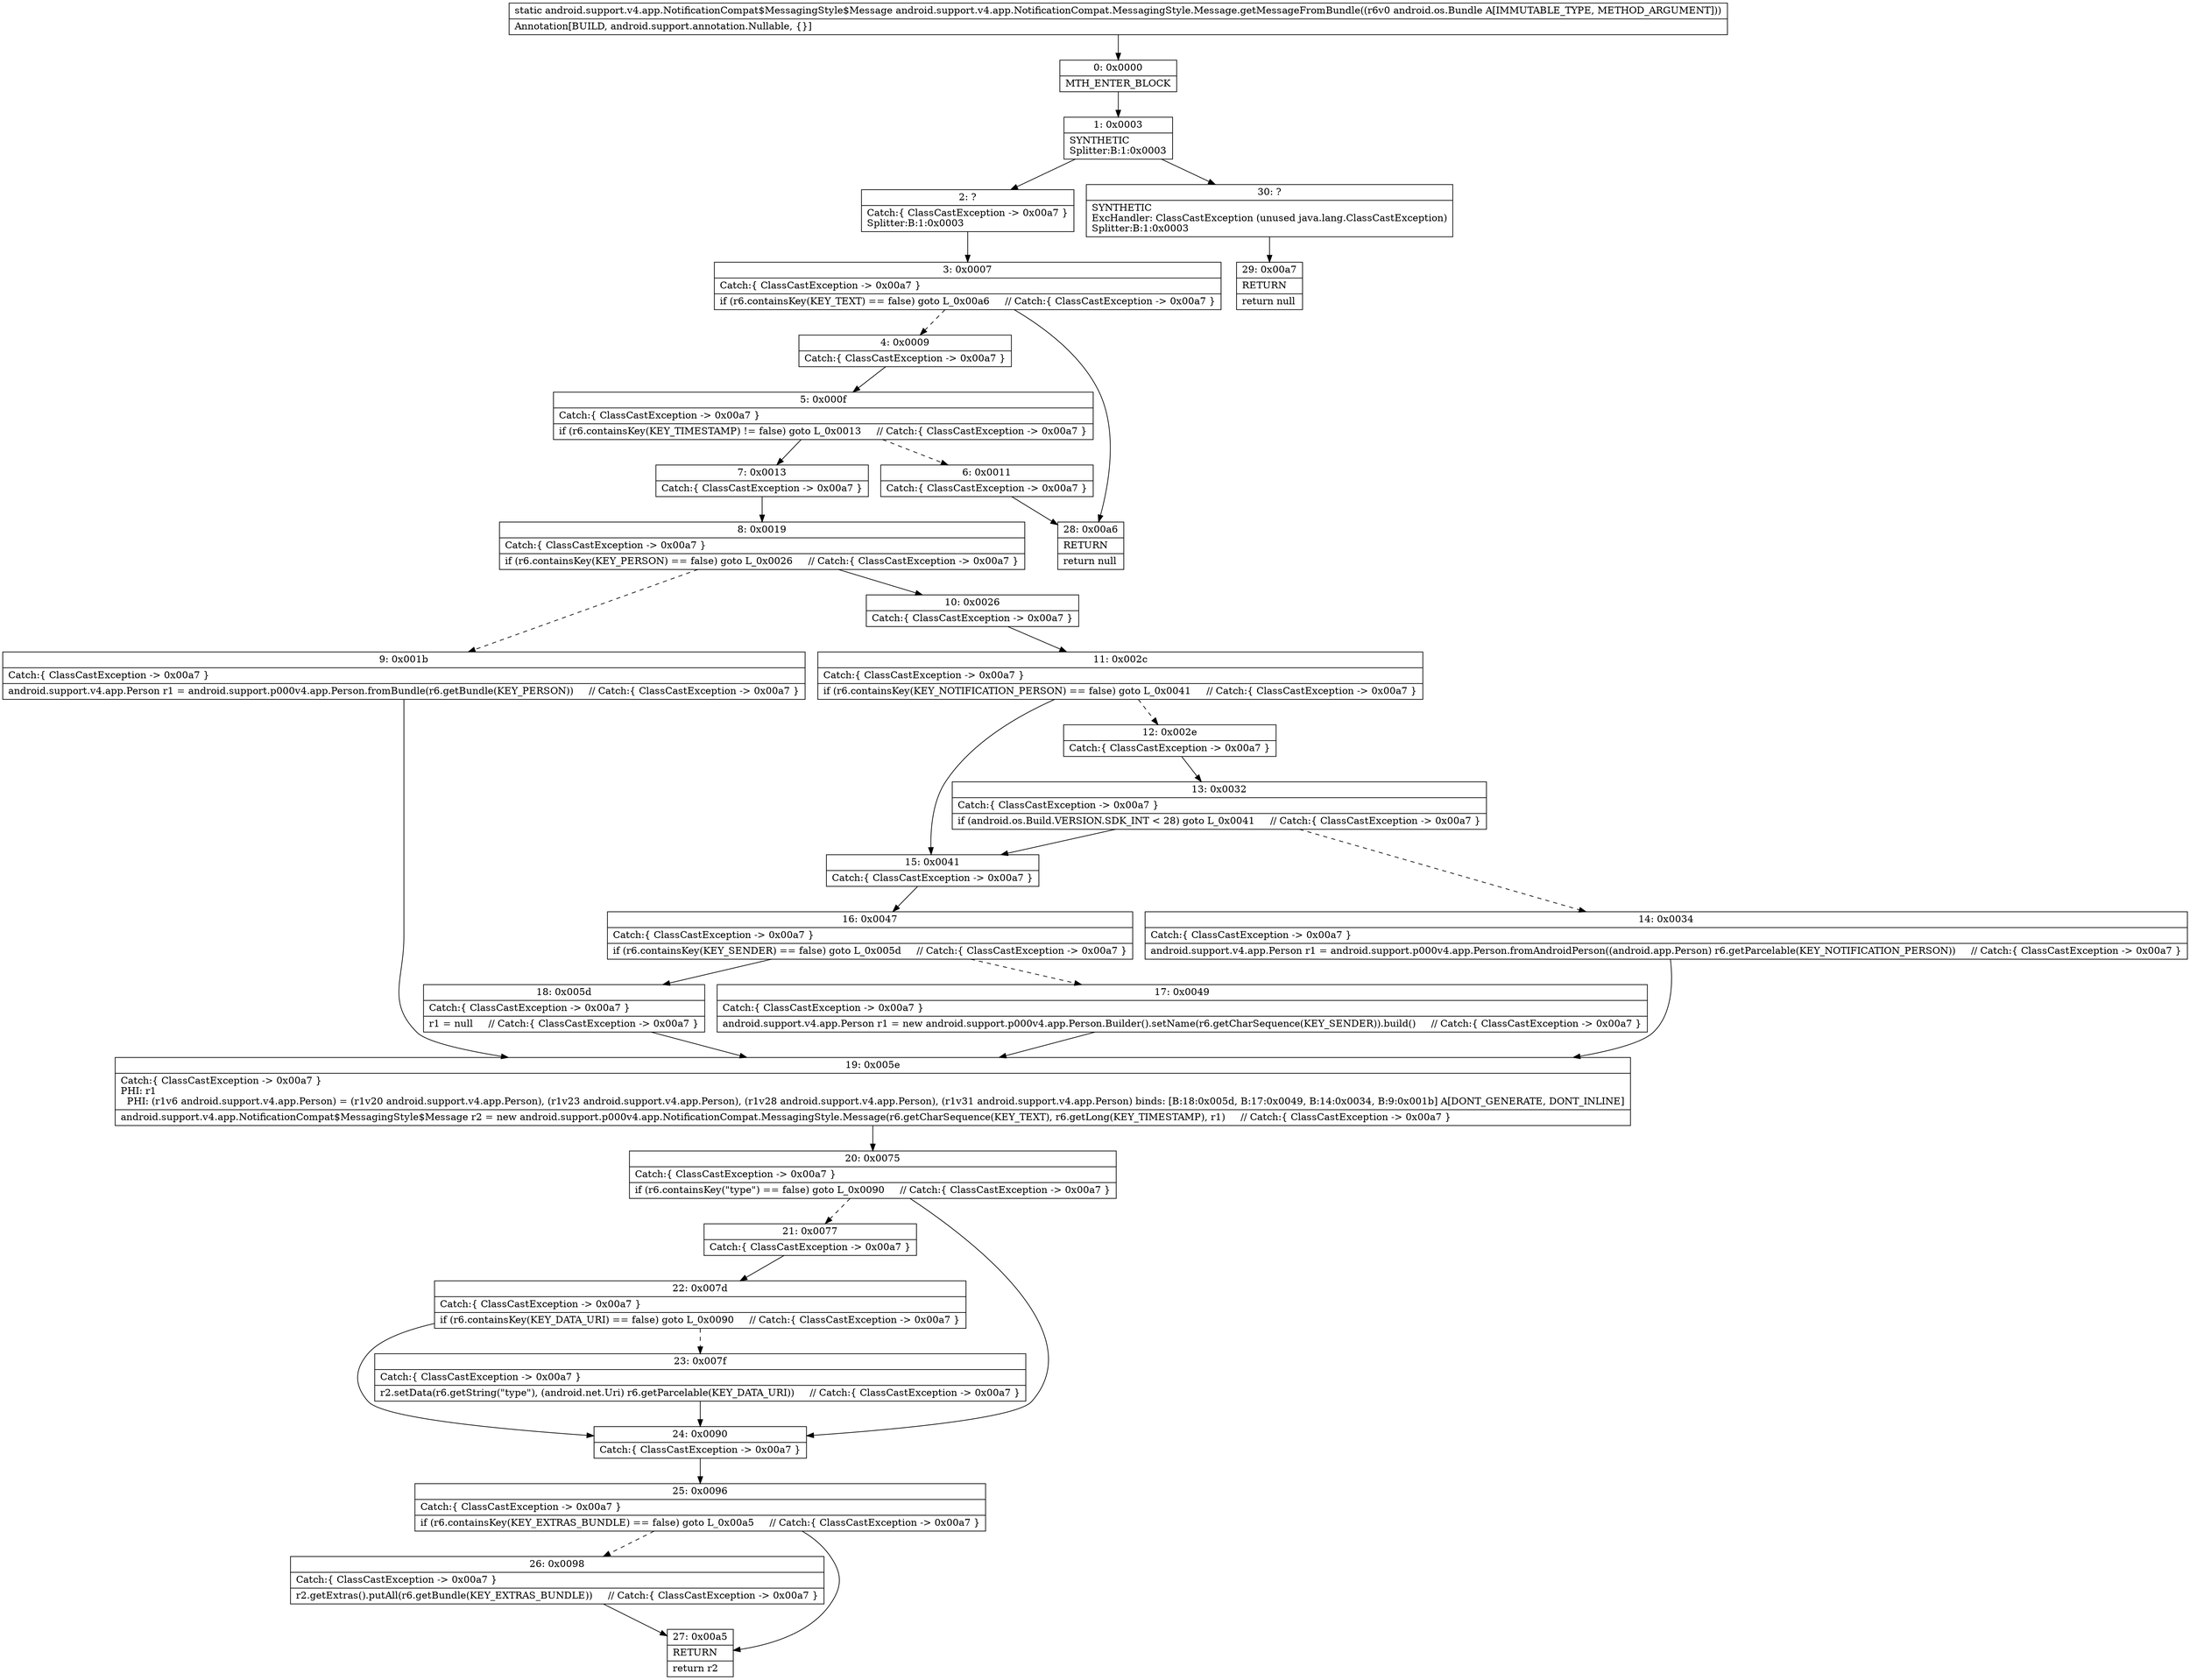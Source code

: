 digraph "CFG forandroid.support.v4.app.NotificationCompat.MessagingStyle.Message.getMessageFromBundle(Landroid\/os\/Bundle;)Landroid\/support\/v4\/app\/NotificationCompat$MessagingStyle$Message;" {
Node_0 [shape=record,label="{0\:\ 0x0000|MTH_ENTER_BLOCK\l}"];
Node_1 [shape=record,label="{1\:\ 0x0003|SYNTHETIC\lSplitter:B:1:0x0003\l}"];
Node_2 [shape=record,label="{2\:\ ?|Catch:\{ ClassCastException \-\> 0x00a7 \}\lSplitter:B:1:0x0003\l}"];
Node_3 [shape=record,label="{3\:\ 0x0007|Catch:\{ ClassCastException \-\> 0x00a7 \}\l|if (r6.containsKey(KEY_TEXT) == false) goto L_0x00a6     \/\/ Catch:\{ ClassCastException \-\> 0x00a7 \}\l}"];
Node_4 [shape=record,label="{4\:\ 0x0009|Catch:\{ ClassCastException \-\> 0x00a7 \}\l}"];
Node_5 [shape=record,label="{5\:\ 0x000f|Catch:\{ ClassCastException \-\> 0x00a7 \}\l|if (r6.containsKey(KEY_TIMESTAMP) != false) goto L_0x0013     \/\/ Catch:\{ ClassCastException \-\> 0x00a7 \}\l}"];
Node_6 [shape=record,label="{6\:\ 0x0011|Catch:\{ ClassCastException \-\> 0x00a7 \}\l}"];
Node_7 [shape=record,label="{7\:\ 0x0013|Catch:\{ ClassCastException \-\> 0x00a7 \}\l}"];
Node_8 [shape=record,label="{8\:\ 0x0019|Catch:\{ ClassCastException \-\> 0x00a7 \}\l|if (r6.containsKey(KEY_PERSON) == false) goto L_0x0026     \/\/ Catch:\{ ClassCastException \-\> 0x00a7 \}\l}"];
Node_9 [shape=record,label="{9\:\ 0x001b|Catch:\{ ClassCastException \-\> 0x00a7 \}\l|android.support.v4.app.Person r1 = android.support.p000v4.app.Person.fromBundle(r6.getBundle(KEY_PERSON))     \/\/ Catch:\{ ClassCastException \-\> 0x00a7 \}\l}"];
Node_10 [shape=record,label="{10\:\ 0x0026|Catch:\{ ClassCastException \-\> 0x00a7 \}\l}"];
Node_11 [shape=record,label="{11\:\ 0x002c|Catch:\{ ClassCastException \-\> 0x00a7 \}\l|if (r6.containsKey(KEY_NOTIFICATION_PERSON) == false) goto L_0x0041     \/\/ Catch:\{ ClassCastException \-\> 0x00a7 \}\l}"];
Node_12 [shape=record,label="{12\:\ 0x002e|Catch:\{ ClassCastException \-\> 0x00a7 \}\l}"];
Node_13 [shape=record,label="{13\:\ 0x0032|Catch:\{ ClassCastException \-\> 0x00a7 \}\l|if (android.os.Build.VERSION.SDK_INT \< 28) goto L_0x0041     \/\/ Catch:\{ ClassCastException \-\> 0x00a7 \}\l}"];
Node_14 [shape=record,label="{14\:\ 0x0034|Catch:\{ ClassCastException \-\> 0x00a7 \}\l|android.support.v4.app.Person r1 = android.support.p000v4.app.Person.fromAndroidPerson((android.app.Person) r6.getParcelable(KEY_NOTIFICATION_PERSON))     \/\/ Catch:\{ ClassCastException \-\> 0x00a7 \}\l}"];
Node_15 [shape=record,label="{15\:\ 0x0041|Catch:\{ ClassCastException \-\> 0x00a7 \}\l}"];
Node_16 [shape=record,label="{16\:\ 0x0047|Catch:\{ ClassCastException \-\> 0x00a7 \}\l|if (r6.containsKey(KEY_SENDER) == false) goto L_0x005d     \/\/ Catch:\{ ClassCastException \-\> 0x00a7 \}\l}"];
Node_17 [shape=record,label="{17\:\ 0x0049|Catch:\{ ClassCastException \-\> 0x00a7 \}\l|android.support.v4.app.Person r1 = new android.support.p000v4.app.Person.Builder().setName(r6.getCharSequence(KEY_SENDER)).build()     \/\/ Catch:\{ ClassCastException \-\> 0x00a7 \}\l}"];
Node_18 [shape=record,label="{18\:\ 0x005d|Catch:\{ ClassCastException \-\> 0x00a7 \}\l|r1 = null     \/\/ Catch:\{ ClassCastException \-\> 0x00a7 \}\l}"];
Node_19 [shape=record,label="{19\:\ 0x005e|Catch:\{ ClassCastException \-\> 0x00a7 \}\lPHI: r1 \l  PHI: (r1v6 android.support.v4.app.Person) = (r1v20 android.support.v4.app.Person), (r1v23 android.support.v4.app.Person), (r1v28 android.support.v4.app.Person), (r1v31 android.support.v4.app.Person) binds: [B:18:0x005d, B:17:0x0049, B:14:0x0034, B:9:0x001b] A[DONT_GENERATE, DONT_INLINE]\l|android.support.v4.app.NotificationCompat$MessagingStyle$Message r2 = new android.support.p000v4.app.NotificationCompat.MessagingStyle.Message(r6.getCharSequence(KEY_TEXT), r6.getLong(KEY_TIMESTAMP), r1)     \/\/ Catch:\{ ClassCastException \-\> 0x00a7 \}\l}"];
Node_20 [shape=record,label="{20\:\ 0x0075|Catch:\{ ClassCastException \-\> 0x00a7 \}\l|if (r6.containsKey(\"type\") == false) goto L_0x0090     \/\/ Catch:\{ ClassCastException \-\> 0x00a7 \}\l}"];
Node_21 [shape=record,label="{21\:\ 0x0077|Catch:\{ ClassCastException \-\> 0x00a7 \}\l}"];
Node_22 [shape=record,label="{22\:\ 0x007d|Catch:\{ ClassCastException \-\> 0x00a7 \}\l|if (r6.containsKey(KEY_DATA_URI) == false) goto L_0x0090     \/\/ Catch:\{ ClassCastException \-\> 0x00a7 \}\l}"];
Node_23 [shape=record,label="{23\:\ 0x007f|Catch:\{ ClassCastException \-\> 0x00a7 \}\l|r2.setData(r6.getString(\"type\"), (android.net.Uri) r6.getParcelable(KEY_DATA_URI))     \/\/ Catch:\{ ClassCastException \-\> 0x00a7 \}\l}"];
Node_24 [shape=record,label="{24\:\ 0x0090|Catch:\{ ClassCastException \-\> 0x00a7 \}\l}"];
Node_25 [shape=record,label="{25\:\ 0x0096|Catch:\{ ClassCastException \-\> 0x00a7 \}\l|if (r6.containsKey(KEY_EXTRAS_BUNDLE) == false) goto L_0x00a5     \/\/ Catch:\{ ClassCastException \-\> 0x00a7 \}\l}"];
Node_26 [shape=record,label="{26\:\ 0x0098|Catch:\{ ClassCastException \-\> 0x00a7 \}\l|r2.getExtras().putAll(r6.getBundle(KEY_EXTRAS_BUNDLE))     \/\/ Catch:\{ ClassCastException \-\> 0x00a7 \}\l}"];
Node_27 [shape=record,label="{27\:\ 0x00a5|RETURN\l|return r2\l}"];
Node_28 [shape=record,label="{28\:\ 0x00a6|RETURN\l|return null\l}"];
Node_29 [shape=record,label="{29\:\ 0x00a7|RETURN\l|return null\l}"];
Node_30 [shape=record,label="{30\:\ ?|SYNTHETIC\lExcHandler: ClassCastException (unused java.lang.ClassCastException)\lSplitter:B:1:0x0003\l}"];
MethodNode[shape=record,label="{static android.support.v4.app.NotificationCompat$MessagingStyle$Message android.support.v4.app.NotificationCompat.MessagingStyle.Message.getMessageFromBundle((r6v0 android.os.Bundle A[IMMUTABLE_TYPE, METHOD_ARGUMENT]))  | Annotation[BUILD, android.support.annotation.Nullable, \{\}]\l}"];
MethodNode -> Node_0;
Node_0 -> Node_1;
Node_1 -> Node_2;
Node_1 -> Node_30;
Node_2 -> Node_3;
Node_3 -> Node_4[style=dashed];
Node_3 -> Node_28;
Node_4 -> Node_5;
Node_5 -> Node_6[style=dashed];
Node_5 -> Node_7;
Node_6 -> Node_28;
Node_7 -> Node_8;
Node_8 -> Node_9[style=dashed];
Node_8 -> Node_10;
Node_9 -> Node_19;
Node_10 -> Node_11;
Node_11 -> Node_12[style=dashed];
Node_11 -> Node_15;
Node_12 -> Node_13;
Node_13 -> Node_14[style=dashed];
Node_13 -> Node_15;
Node_14 -> Node_19;
Node_15 -> Node_16;
Node_16 -> Node_17[style=dashed];
Node_16 -> Node_18;
Node_17 -> Node_19;
Node_18 -> Node_19;
Node_19 -> Node_20;
Node_20 -> Node_21[style=dashed];
Node_20 -> Node_24;
Node_21 -> Node_22;
Node_22 -> Node_23[style=dashed];
Node_22 -> Node_24;
Node_23 -> Node_24;
Node_24 -> Node_25;
Node_25 -> Node_26[style=dashed];
Node_25 -> Node_27;
Node_26 -> Node_27;
Node_30 -> Node_29;
}

